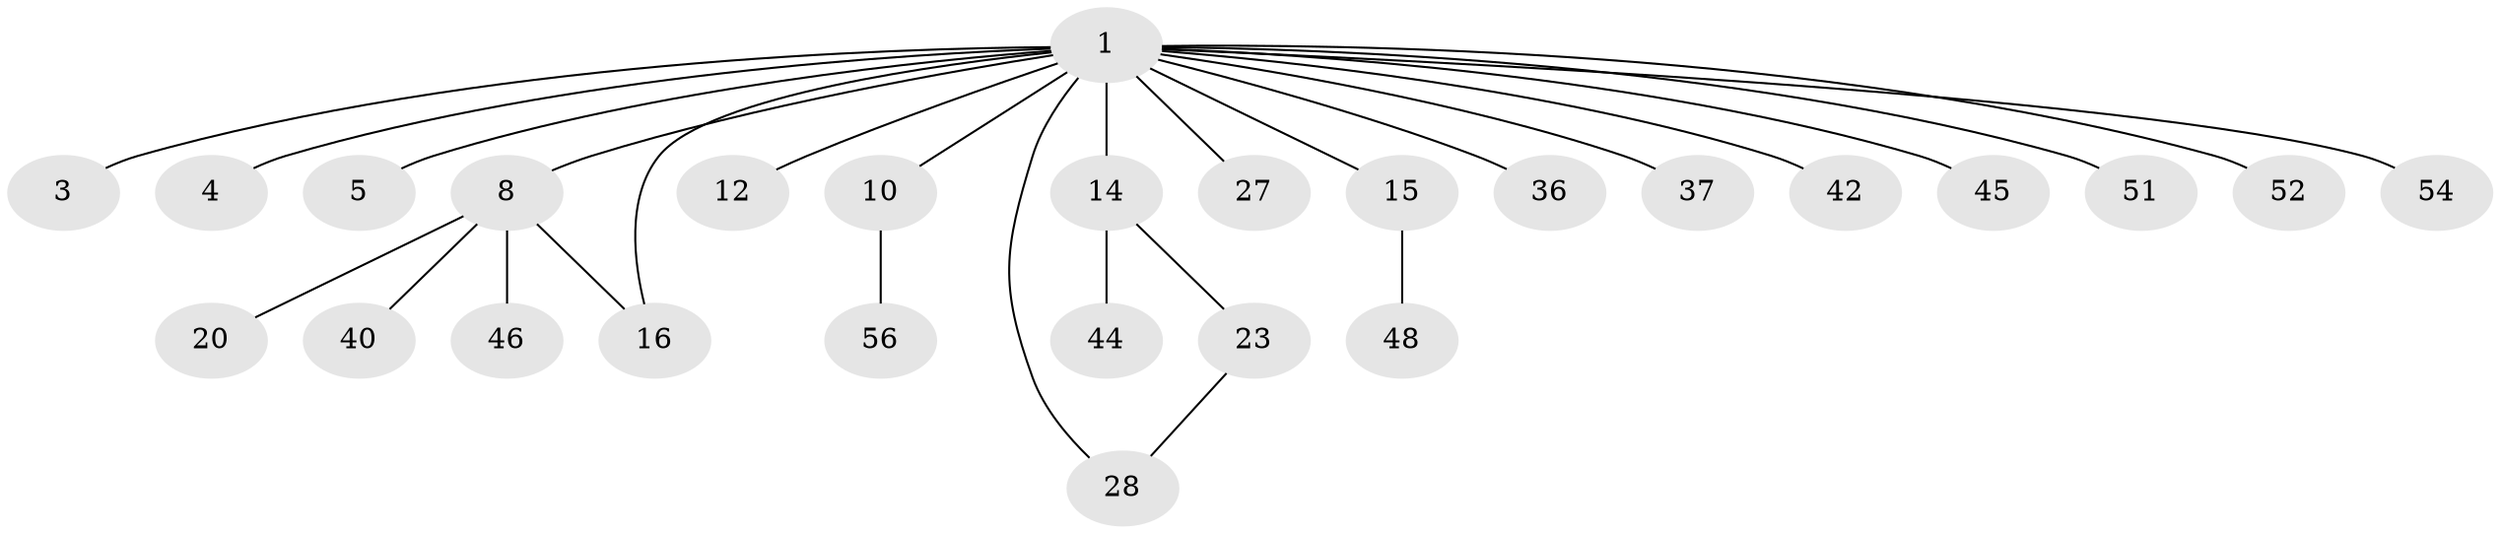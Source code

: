 // original degree distribution, {5: 0.045454545454545456, 6: 0.015151515151515152, 1: 0.45454545454545453, 3: 0.15151515151515152, 7: 0.015151515151515152, 4: 0.045454545454545456, 2: 0.2727272727272727}
// Generated by graph-tools (version 1.1) at 2025/17/03/04/25 18:17:03]
// undirected, 26 vertices, 27 edges
graph export_dot {
graph [start="1"]
  node [color=gray90,style=filled];
  1 [super="+2+21+6+49"];
  3;
  4 [super="+11"];
  5;
  8 [super="+17+18+41"];
  10 [super="+13+63+25"];
  12 [super="+55+58+66"];
  14 [super="+26"];
  15 [super="+33"];
  16 [super="+31"];
  20 [super="+29"];
  23 [super="+59"];
  27;
  28 [super="+57"];
  36;
  37;
  40;
  42;
  44;
  45;
  46;
  48;
  51 [super="+60"];
  52;
  54;
  56;
  1 -- 12;
  1 -- 3;
  1 -- 4 [weight=2];
  1 -- 5;
  1 -- 8;
  1 -- 10;
  1 -- 52;
  1 -- 45;
  1 -- 36;
  1 -- 37;
  1 -- 42;
  1 -- 14;
  1 -- 15;
  1 -- 16;
  1 -- 51;
  1 -- 54;
  1 -- 27;
  1 -- 28;
  8 -- 16;
  8 -- 46;
  8 -- 40;
  8 -- 20;
  10 -- 56;
  14 -- 23;
  14 -- 44;
  15 -- 48;
  23 -- 28;
}
